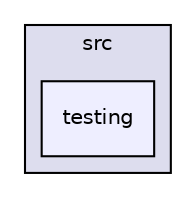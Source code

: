 digraph "src/testing" {
  compound=true
  node [ fontsize="10", fontname="Helvetica"];
  edge [ labelfontsize="10", labelfontname="Helvetica"];
  subgraph clusterdir_68267d1309a1af8e8297ef4c3efbcdba {
    graph [ bgcolor="#ddddee", pencolor="black", label="src" fontname="Helvetica", fontsize="10", URL="dir_68267d1309a1af8e8297ef4c3efbcdba.html"]
  dir_3513c77e68d0de165c8b48f945306dcb [shape=box, label="testing", style="filled", fillcolor="#eeeeff", pencolor="black", URL="dir_3513c77e68d0de165c8b48f945306dcb.html"];
  }
}
